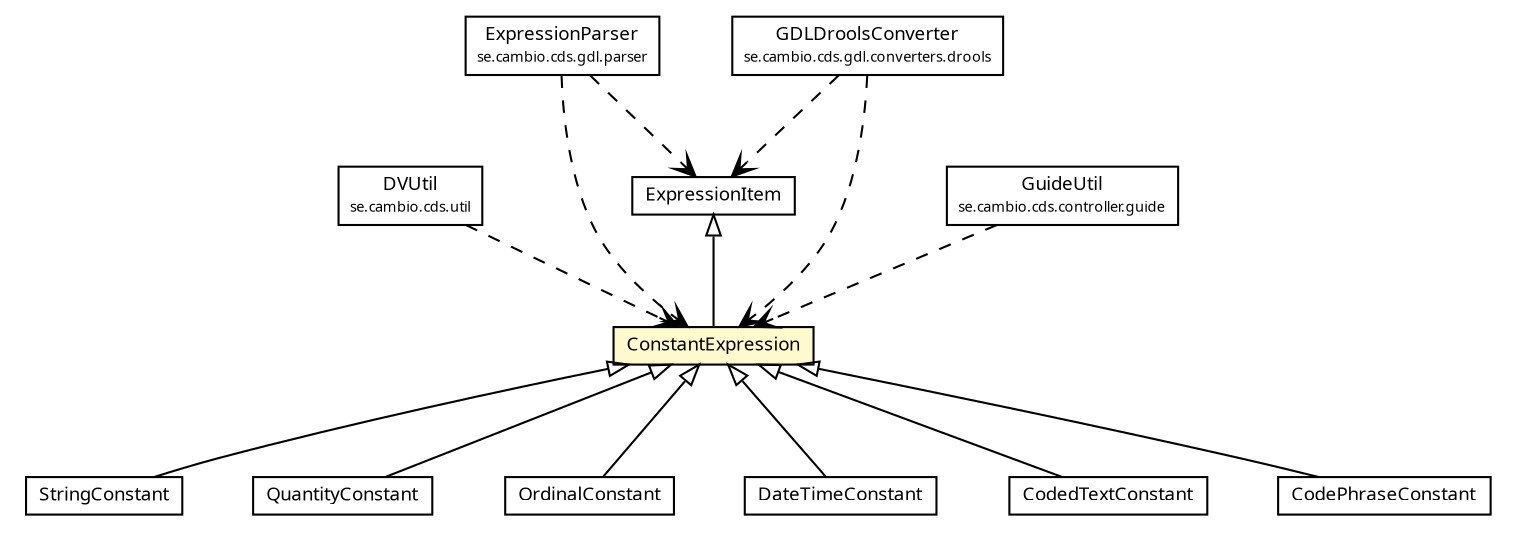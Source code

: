 #!/usr/local/bin/dot
#
# Class diagram 
# Generated by UMLGraph version R5_6 (http://www.umlgraph.org/)
#

digraph G {
	edge [fontname="Trebuchet MS",fontsize=10,labelfontname="Trebuchet MS",labelfontsize=10];
	node [fontname="Trebuchet MS",fontsize=10,shape=plaintext];
	nodesep=0.25;
	ranksep=0.5;
	// se.cambio.cds.util.DVUtil
	c118167 [label=<<table title="se.cambio.cds.util.DVUtil" border="0" cellborder="1" cellspacing="0" cellpadding="2" port="p" href="../../../util/DVUtil.html">
		<tr><td><table border="0" cellspacing="0" cellpadding="1">
<tr><td align="center" balign="center"><font face="Trebuchet MS"> DVUtil </font></td></tr>
<tr><td align="center" balign="center"><font face="Trebuchet MS" point-size="7.0"> se.cambio.cds.util </font></td></tr>
		</table></td></tr>
		</table>>, URL="../../../util/DVUtil.html", fontname="Trebuchet MS", fontcolor="black", fontsize=9.0];
	// se.cambio.cds.gdl.model.expression.StringConstant
	c118217 [label=<<table title="se.cambio.cds.gdl.model.expression.StringConstant" border="0" cellborder="1" cellspacing="0" cellpadding="2" port="p" href="./StringConstant.html">
		<tr><td><table border="0" cellspacing="0" cellpadding="1">
<tr><td align="center" balign="center"><font face="Trebuchet MS"> StringConstant </font></td></tr>
		</table></td></tr>
		</table>>, URL="./StringConstant.html", fontname="Trebuchet MS", fontcolor="black", fontsize=9.0];
	// se.cambio.cds.gdl.model.expression.QuantityConstant
	c118218 [label=<<table title="se.cambio.cds.gdl.model.expression.QuantityConstant" border="0" cellborder="1" cellspacing="0" cellpadding="2" port="p" href="./QuantityConstant.html">
		<tr><td><table border="0" cellspacing="0" cellpadding="1">
<tr><td align="center" balign="center"><font face="Trebuchet MS"> QuantityConstant </font></td></tr>
		</table></td></tr>
		</table>>, URL="./QuantityConstant.html", fontname="Trebuchet MS", fontcolor="black", fontsize=9.0];
	// se.cambio.cds.gdl.model.expression.OrdinalConstant
	c118219 [label=<<table title="se.cambio.cds.gdl.model.expression.OrdinalConstant" border="0" cellborder="1" cellspacing="0" cellpadding="2" port="p" href="./OrdinalConstant.html">
		<tr><td><table border="0" cellspacing="0" cellpadding="1">
<tr><td align="center" balign="center"><font face="Trebuchet MS"> OrdinalConstant </font></td></tr>
		</table></td></tr>
		</table>>, URL="./OrdinalConstant.html", fontname="Trebuchet MS", fontcolor="black", fontsize=9.0];
	// se.cambio.cds.gdl.model.expression.ExpressionItem
	c118222 [label=<<table title="se.cambio.cds.gdl.model.expression.ExpressionItem" border="0" cellborder="1" cellspacing="0" cellpadding="2" port="p" href="./ExpressionItem.html">
		<tr><td><table border="0" cellspacing="0" cellpadding="1">
<tr><td align="center" balign="center"><font face="Trebuchet MS"> ExpressionItem </font></td></tr>
		</table></td></tr>
		</table>>, URL="./ExpressionItem.html", fontname="Trebuchet MS", fontcolor="black", fontsize=9.0];
	// se.cambio.cds.gdl.model.expression.DateTimeConstant
	c118223 [label=<<table title="se.cambio.cds.gdl.model.expression.DateTimeConstant" border="0" cellborder="1" cellspacing="0" cellpadding="2" port="p" href="./DateTimeConstant.html">
		<tr><td><table border="0" cellspacing="0" cellpadding="1">
<tr><td align="center" balign="center"><font face="Trebuchet MS"> DateTimeConstant </font></td></tr>
		</table></td></tr>
		</table>>, URL="./DateTimeConstant.html", fontname="Trebuchet MS", fontcolor="black", fontsize=9.0];
	// se.cambio.cds.gdl.model.expression.ConstantExpression
	c118224 [label=<<table title="se.cambio.cds.gdl.model.expression.ConstantExpression" border="0" cellborder="1" cellspacing="0" cellpadding="2" port="p" bgcolor="lemonChiffon" href="./ConstantExpression.html">
		<tr><td><table border="0" cellspacing="0" cellpadding="1">
<tr><td align="center" balign="center"><font face="Trebuchet MS"> ConstantExpression </font></td></tr>
		</table></td></tr>
		</table>>, URL="./ConstantExpression.html", fontname="Trebuchet MS", fontcolor="black", fontsize=9.0];
	// se.cambio.cds.gdl.model.expression.CodedTextConstant
	c118225 [label=<<table title="se.cambio.cds.gdl.model.expression.CodedTextConstant" border="0" cellborder="1" cellspacing="0" cellpadding="2" port="p" href="./CodedTextConstant.html">
		<tr><td><table border="0" cellspacing="0" cellpadding="1">
<tr><td align="center" balign="center"><font face="Trebuchet MS"> CodedTextConstant </font></td></tr>
		</table></td></tr>
		</table>>, URL="./CodedTextConstant.html", fontname="Trebuchet MS", fontcolor="black", fontsize=9.0];
	// se.cambio.cds.gdl.model.expression.CodePhraseConstant
	c118226 [label=<<table title="se.cambio.cds.gdl.model.expression.CodePhraseConstant" border="0" cellborder="1" cellspacing="0" cellpadding="2" port="p" href="./CodePhraseConstant.html">
		<tr><td><table border="0" cellspacing="0" cellpadding="1">
<tr><td align="center" balign="center"><font face="Trebuchet MS"> CodePhraseConstant </font></td></tr>
		</table></td></tr>
		</table>>, URL="./CodePhraseConstant.html", fontname="Trebuchet MS", fontcolor="black", fontsize=9.0];
	// se.cambio.cds.gdl.parser.ExpressionParser
	c118312 [label=<<table title="se.cambio.cds.gdl.parser.ExpressionParser" border="0" cellborder="1" cellspacing="0" cellpadding="2" port="p" href="../../parser/ExpressionParser.html">
		<tr><td><table border="0" cellspacing="0" cellpadding="1">
<tr><td align="center" balign="center"><font face="Trebuchet MS"> ExpressionParser </font></td></tr>
<tr><td align="center" balign="center"><font face="Trebuchet MS" point-size="7.0"> se.cambio.cds.gdl.parser </font></td></tr>
		</table></td></tr>
		</table>>, URL="../../parser/ExpressionParser.html", fontname="Trebuchet MS", fontcolor="black", fontsize=9.0];
	// se.cambio.cds.controller.guide.GuideUtil
	c118336 [label=<<table title="se.cambio.cds.controller.guide.GuideUtil" border="0" cellborder="1" cellspacing="0" cellpadding="2" port="p" href="../../../controller/guide/GuideUtil.html">
		<tr><td><table border="0" cellspacing="0" cellpadding="1">
<tr><td align="center" balign="center"><font face="Trebuchet MS"> GuideUtil </font></td></tr>
<tr><td align="center" balign="center"><font face="Trebuchet MS" point-size="7.0"> se.cambio.cds.controller.guide </font></td></tr>
		</table></td></tr>
		</table>>, URL="../../../controller/guide/GuideUtil.html", fontname="Trebuchet MS", fontcolor="black", fontsize=9.0];
	// se.cambio.cds.gdl.converters.drools.GDLDroolsConverter
	c118561 [label=<<table title="se.cambio.cds.gdl.converters.drools.GDLDroolsConverter" border="0" cellborder="1" cellspacing="0" cellpadding="2" port="p" href="../../converters/drools/GDLDroolsConverter.html">
		<tr><td><table border="0" cellspacing="0" cellpadding="1">
<tr><td align="center" balign="center"><font face="Trebuchet MS"> GDLDroolsConverter </font></td></tr>
<tr><td align="center" balign="center"><font face="Trebuchet MS" point-size="7.0"> se.cambio.cds.gdl.converters.drools </font></td></tr>
		</table></td></tr>
		</table>>, URL="../../converters/drools/GDLDroolsConverter.html", fontname="Trebuchet MS", fontcolor="black", fontsize=9.0];
	//se.cambio.cds.gdl.model.expression.StringConstant extends se.cambio.cds.gdl.model.expression.ConstantExpression
	c118224:p -> c118217:p [dir=back,arrowtail=empty];
	//se.cambio.cds.gdl.model.expression.QuantityConstant extends se.cambio.cds.gdl.model.expression.ConstantExpression
	c118224:p -> c118218:p [dir=back,arrowtail=empty];
	//se.cambio.cds.gdl.model.expression.OrdinalConstant extends se.cambio.cds.gdl.model.expression.ConstantExpression
	c118224:p -> c118219:p [dir=back,arrowtail=empty];
	//se.cambio.cds.gdl.model.expression.DateTimeConstant extends se.cambio.cds.gdl.model.expression.ConstantExpression
	c118224:p -> c118223:p [dir=back,arrowtail=empty];
	//se.cambio.cds.gdl.model.expression.ConstantExpression extends se.cambio.cds.gdl.model.expression.ExpressionItem
	c118222:p -> c118224:p [dir=back,arrowtail=empty];
	//se.cambio.cds.gdl.model.expression.CodedTextConstant extends se.cambio.cds.gdl.model.expression.ConstantExpression
	c118224:p -> c118225:p [dir=back,arrowtail=empty];
	//se.cambio.cds.gdl.model.expression.CodePhraseConstant extends se.cambio.cds.gdl.model.expression.ConstantExpression
	c118224:p -> c118226:p [dir=back,arrowtail=empty];
	// se.cambio.cds.util.DVUtil DEPEND se.cambio.cds.gdl.model.expression.ConstantExpression
	c118167:p -> c118224:p [taillabel="", label="", headlabel="", fontname="Trebuchet MS", fontcolor="black", fontsize=10.0, color="black", arrowhead=open, style=dashed];
	// se.cambio.cds.gdl.parser.ExpressionParser DEPEND se.cambio.cds.gdl.model.expression.ExpressionItem
	c118312:p -> c118222:p [taillabel="", label="", headlabel="", fontname="Trebuchet MS", fontcolor="black", fontsize=10.0, color="black", arrowhead=open, style=dashed];
	// se.cambio.cds.gdl.parser.ExpressionParser DEPEND se.cambio.cds.gdl.model.expression.ConstantExpression
	c118312:p -> c118224:p [taillabel="", label="", headlabel="", fontname="Trebuchet MS", fontcolor="black", fontsize=10.0, color="black", arrowhead=open, style=dashed];
	// se.cambio.cds.controller.guide.GuideUtil DEPEND se.cambio.cds.gdl.model.expression.ConstantExpression
	c118336:p -> c118224:p [taillabel="", label="", headlabel="", fontname="Trebuchet MS", fontcolor="black", fontsize=10.0, color="black", arrowhead=open, style=dashed];
	// se.cambio.cds.gdl.converters.drools.GDLDroolsConverter DEPEND se.cambio.cds.gdl.model.expression.ConstantExpression
	c118561:p -> c118224:p [taillabel="", label="", headlabel="", fontname="Trebuchet MS", fontcolor="black", fontsize=10.0, color="black", arrowhead=open, style=dashed];
	// se.cambio.cds.gdl.converters.drools.GDLDroolsConverter DEPEND se.cambio.cds.gdl.model.expression.ExpressionItem
	c118561:p -> c118222:p [taillabel="", label="", headlabel="", fontname="Trebuchet MS", fontcolor="black", fontsize=10.0, color="black", arrowhead=open, style=dashed];
}

